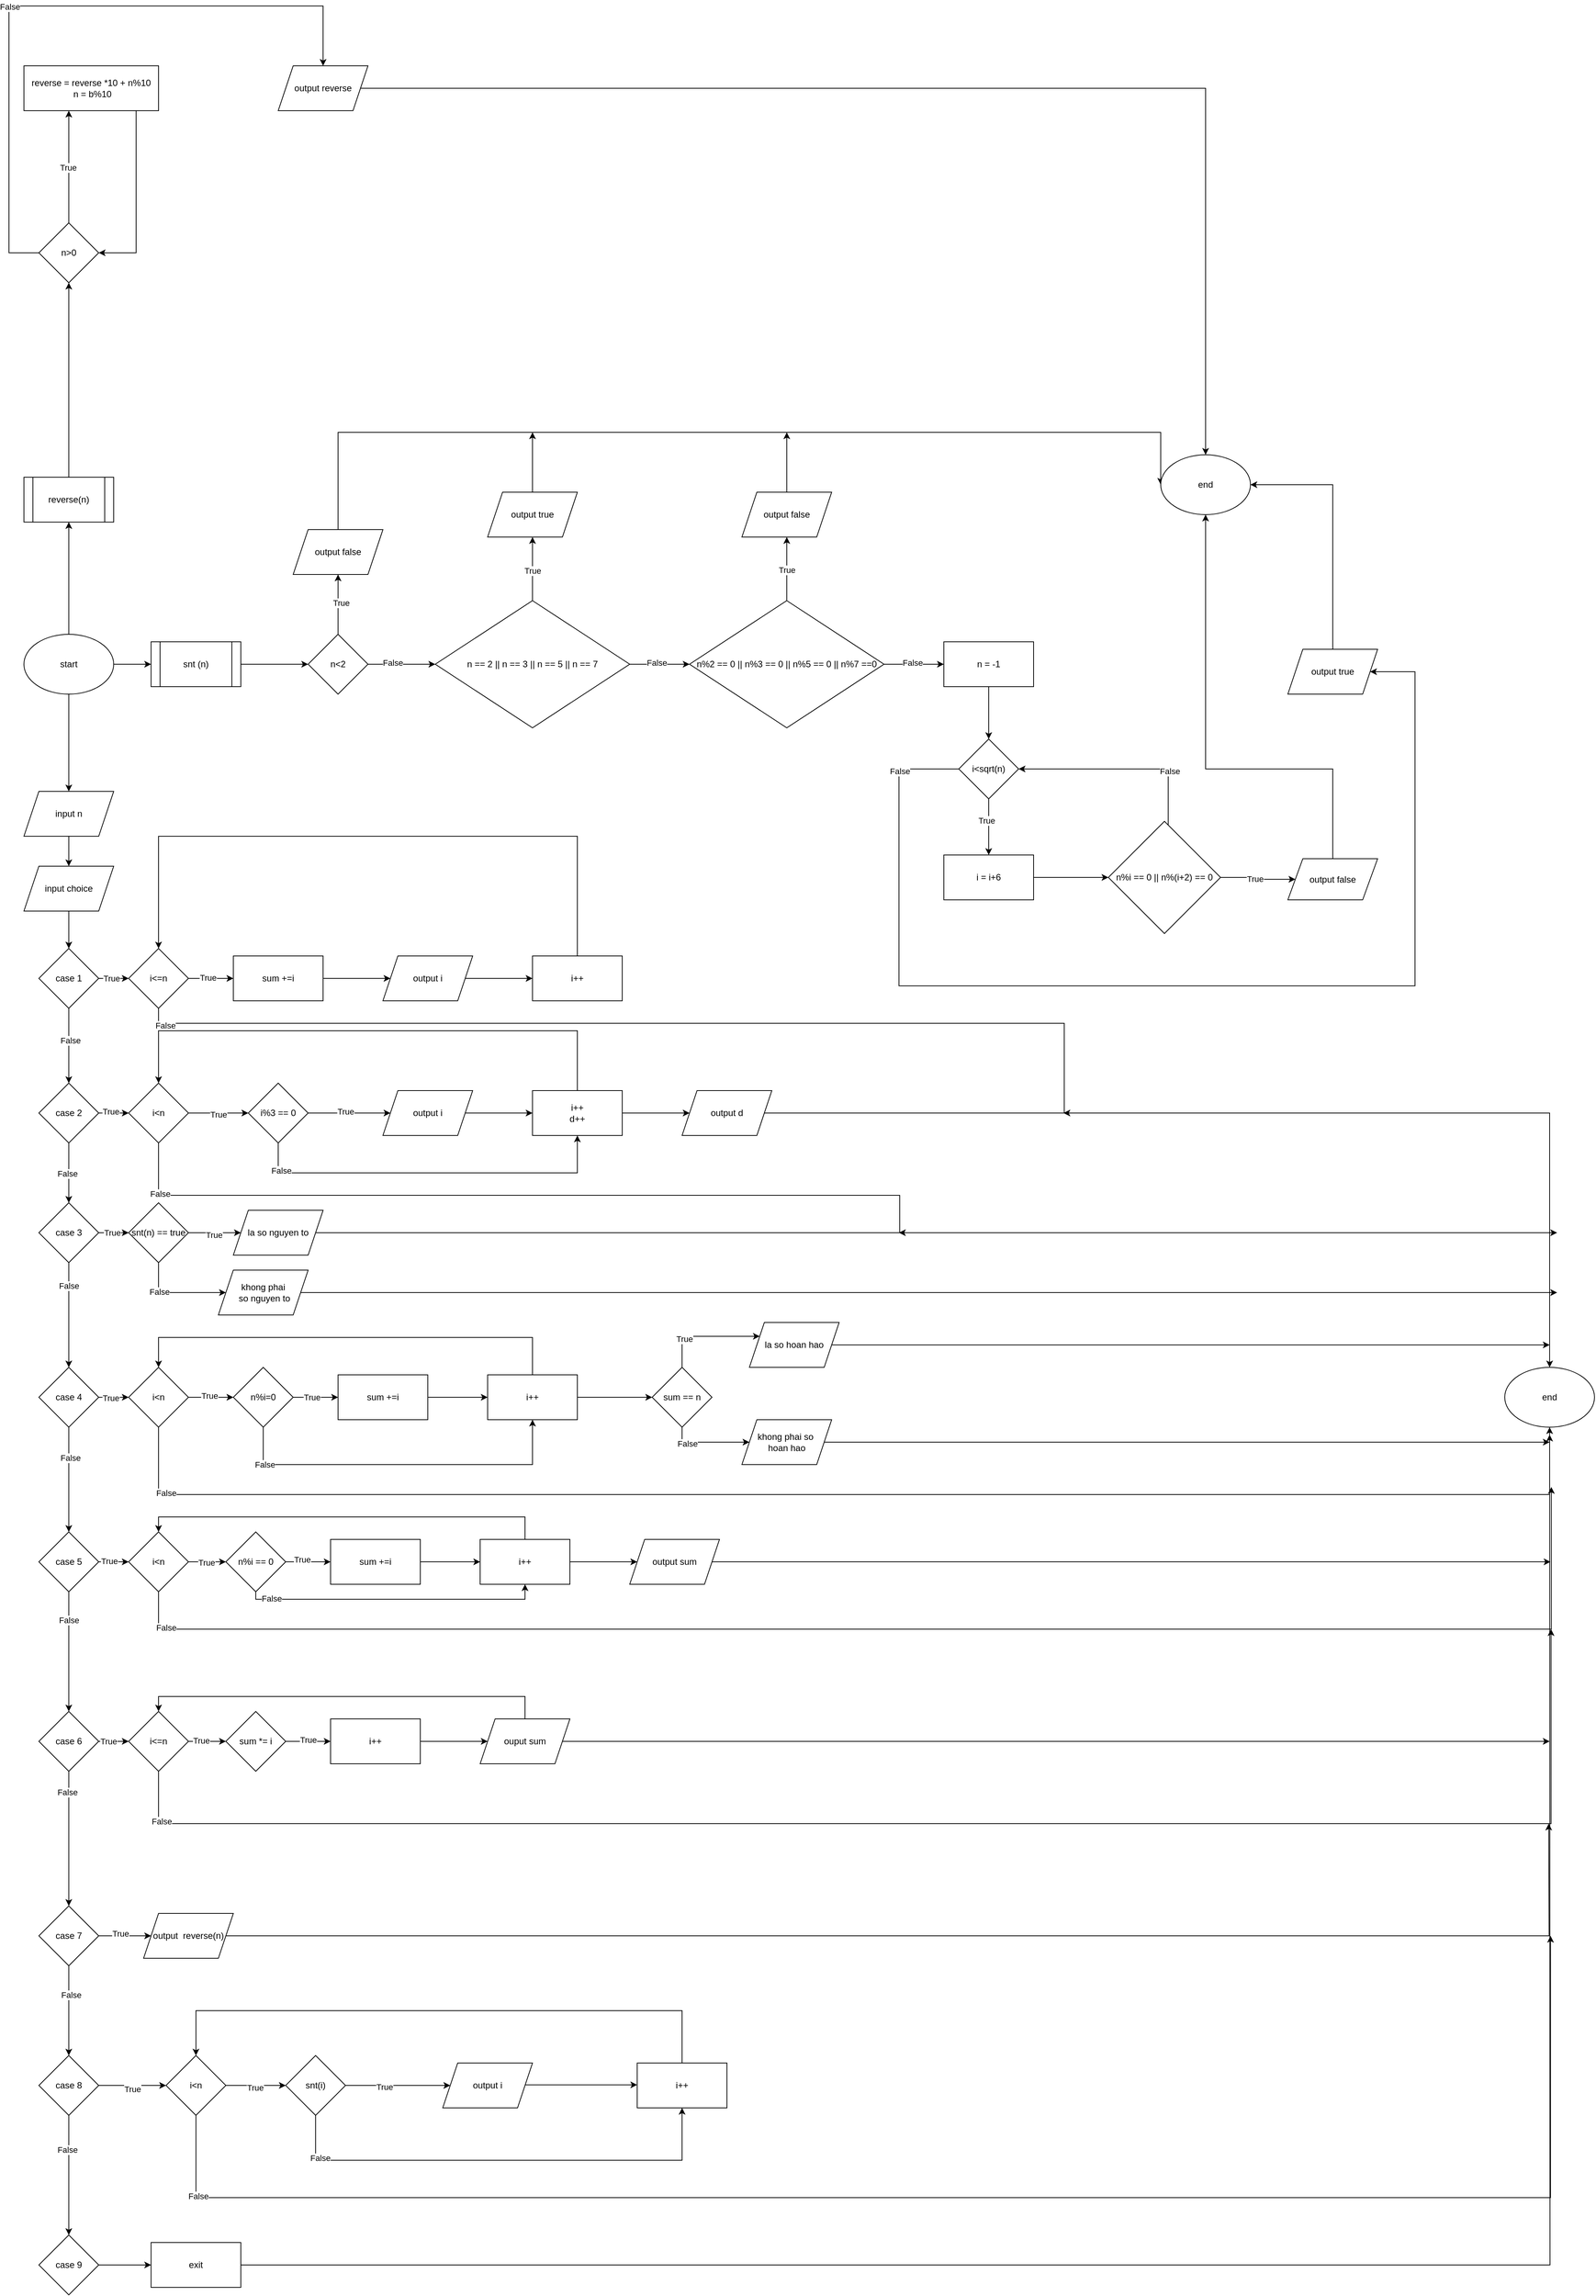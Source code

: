 <mxfile version="22.1.2" type="onedrive">
  <diagram name="Trang-1" id="ykCnuwvsLbwdXbyQzN5h">
    <mxGraphModel dx="2747" dy="2147" grid="1" gridSize="10" guides="1" tooltips="1" connect="1" arrows="1" fold="1" page="1" pageScale="1" pageWidth="827" pageHeight="1169" math="0" shadow="0">
      <root>
        <mxCell id="0" />
        <mxCell id="1" parent="0" />
        <mxCell id="VdtyO1mE083o1WCkbi81-1" value="" style="edgeStyle=orthogonalEdgeStyle;rounded=0;orthogonalLoop=1;jettySize=auto;html=1;" edge="1" parent="1" source="VdtyO1mE083o1WCkbi81-4" target="VdtyO1mE083o1WCkbi81-6">
          <mxGeometry relative="1" as="geometry" />
        </mxCell>
        <mxCell id="VdtyO1mE083o1WCkbi81-2" value="" style="edgeStyle=orthogonalEdgeStyle;rounded=0;orthogonalLoop=1;jettySize=auto;html=1;" edge="1" parent="1" source="VdtyO1mE083o1WCkbi81-4" target="VdtyO1mE083o1WCkbi81-45">
          <mxGeometry relative="1" as="geometry" />
        </mxCell>
        <mxCell id="VdtyO1mE083o1WCkbi81-3" style="edgeStyle=orthogonalEdgeStyle;rounded=0;orthogonalLoop=1;jettySize=auto;html=1;entryX=0.5;entryY=1;entryDx=0;entryDy=0;" edge="1" parent="1" source="VdtyO1mE083o1WCkbi81-4" target="VdtyO1mE083o1WCkbi81-163">
          <mxGeometry relative="1" as="geometry" />
        </mxCell>
        <mxCell id="VdtyO1mE083o1WCkbi81-4" value="start" style="ellipse;whiteSpace=wrap;html=1;" vertex="1" parent="1">
          <mxGeometry x="30" y="-80" width="120" height="80" as="geometry" />
        </mxCell>
        <mxCell id="VdtyO1mE083o1WCkbi81-5" value="" style="edgeStyle=orthogonalEdgeStyle;rounded=0;orthogonalLoop=1;jettySize=auto;html=1;" edge="1" parent="1" source="VdtyO1mE083o1WCkbi81-6" target="VdtyO1mE083o1WCkbi81-8">
          <mxGeometry relative="1" as="geometry" />
        </mxCell>
        <mxCell id="VdtyO1mE083o1WCkbi81-6" value="input n" style="shape=parallelogram;perimeter=parallelogramPerimeter;whiteSpace=wrap;html=1;fixedSize=1;" vertex="1" parent="1">
          <mxGeometry x="30" y="130" width="120" height="60" as="geometry" />
        </mxCell>
        <mxCell id="VdtyO1mE083o1WCkbi81-7" value="" style="edgeStyle=orthogonalEdgeStyle;rounded=0;orthogonalLoop=1;jettySize=auto;html=1;" edge="1" parent="1" source="VdtyO1mE083o1WCkbi81-8" target="VdtyO1mE083o1WCkbi81-11">
          <mxGeometry relative="1" as="geometry" />
        </mxCell>
        <mxCell id="VdtyO1mE083o1WCkbi81-8" value="input choice" style="shape=parallelogram;perimeter=parallelogramPerimeter;whiteSpace=wrap;html=1;fixedSize=1;" vertex="1" parent="1">
          <mxGeometry x="30" y="230" width="120" height="60" as="geometry" />
        </mxCell>
        <mxCell id="VdtyO1mE083o1WCkbi81-9" value="" style="edgeStyle=orthogonalEdgeStyle;rounded=0;orthogonalLoop=1;jettySize=auto;html=1;" edge="1" parent="1" source="VdtyO1mE083o1WCkbi81-11">
          <mxGeometry relative="1" as="geometry">
            <mxPoint x="170" y="380" as="targetPoint" />
          </mxGeometry>
        </mxCell>
        <mxCell id="VdtyO1mE083o1WCkbi81-212" value="True" style="edgeLabel;html=1;align=center;verticalAlign=middle;resizable=0;points=[];" vertex="1" connectable="0" parent="VdtyO1mE083o1WCkbi81-9">
          <mxGeometry x="-0.187" relative="1" as="geometry">
            <mxPoint as="offset" />
          </mxGeometry>
        </mxCell>
        <mxCell id="VdtyO1mE083o1WCkbi81-10" value="" style="edgeStyle=orthogonalEdgeStyle;rounded=0;orthogonalLoop=1;jettySize=auto;html=1;" edge="1" parent="1" source="VdtyO1mE083o1WCkbi81-11" target="VdtyO1mE083o1WCkbi81-24">
          <mxGeometry relative="1" as="geometry" />
        </mxCell>
        <mxCell id="VdtyO1mE083o1WCkbi81-213" value="False" style="edgeLabel;html=1;align=center;verticalAlign=middle;resizable=0;points=[];" vertex="1" connectable="0" parent="VdtyO1mE083o1WCkbi81-10">
          <mxGeometry x="-0.146" y="2" relative="1" as="geometry">
            <mxPoint as="offset" />
          </mxGeometry>
        </mxCell>
        <mxCell id="VdtyO1mE083o1WCkbi81-11" value="case 1" style="rhombus;whiteSpace=wrap;html=1;" vertex="1" parent="1">
          <mxGeometry x="50" y="340" width="80" height="80" as="geometry" />
        </mxCell>
        <mxCell id="VdtyO1mE083o1WCkbi81-12" value="" style="edgeStyle=orthogonalEdgeStyle;rounded=0;orthogonalLoop=1;jettySize=auto;html=1;" edge="1" parent="1" source="VdtyO1mE083o1WCkbi81-14" target="VdtyO1mE083o1WCkbi81-16">
          <mxGeometry relative="1" as="geometry" />
        </mxCell>
        <mxCell id="VdtyO1mE083o1WCkbi81-214" value="True" style="edgeLabel;html=1;align=center;verticalAlign=middle;resizable=0;points=[];" vertex="1" connectable="0" parent="VdtyO1mE083o1WCkbi81-12">
          <mxGeometry x="-0.147" y="1" relative="1" as="geometry">
            <mxPoint as="offset" />
          </mxGeometry>
        </mxCell>
        <mxCell id="VdtyO1mE083o1WCkbi81-13" style="edgeStyle=orthogonalEdgeStyle;rounded=0;orthogonalLoop=1;jettySize=auto;html=1;" edge="1" parent="1" source="VdtyO1mE083o1WCkbi81-14">
          <mxGeometry relative="1" as="geometry">
            <mxPoint x="1420" y="560" as="targetPoint" />
            <Array as="points">
              <mxPoint x="210" y="440" />
              <mxPoint x="1421" y="440" />
              <mxPoint x="1421" y="560" />
            </Array>
          </mxGeometry>
        </mxCell>
        <mxCell id="VdtyO1mE083o1WCkbi81-215" value="False" style="edgeLabel;html=1;align=center;verticalAlign=middle;resizable=0;points=[];" vertex="1" connectable="0" parent="VdtyO1mE083o1WCkbi81-13">
          <mxGeometry x="-0.958" y="-3" relative="1" as="geometry">
            <mxPoint as="offset" />
          </mxGeometry>
        </mxCell>
        <mxCell id="VdtyO1mE083o1WCkbi81-14" value="i&amp;lt;=n" style="rhombus;whiteSpace=wrap;html=1;" vertex="1" parent="1">
          <mxGeometry x="170" y="340" width="80" height="80" as="geometry" />
        </mxCell>
        <mxCell id="VdtyO1mE083o1WCkbi81-15" value="" style="edgeStyle=orthogonalEdgeStyle;rounded=0;orthogonalLoop=1;jettySize=auto;html=1;" edge="1" parent="1" source="VdtyO1mE083o1WCkbi81-16" target="VdtyO1mE083o1WCkbi81-18">
          <mxGeometry relative="1" as="geometry" />
        </mxCell>
        <mxCell id="VdtyO1mE083o1WCkbi81-16" value="sum +=i" style="whiteSpace=wrap;html=1;" vertex="1" parent="1">
          <mxGeometry x="310" y="350" width="120" height="60" as="geometry" />
        </mxCell>
        <mxCell id="VdtyO1mE083o1WCkbi81-17" value="" style="edgeStyle=orthogonalEdgeStyle;rounded=0;orthogonalLoop=1;jettySize=auto;html=1;" edge="1" parent="1" source="VdtyO1mE083o1WCkbi81-18" target="VdtyO1mE083o1WCkbi81-20">
          <mxGeometry relative="1" as="geometry" />
        </mxCell>
        <mxCell id="VdtyO1mE083o1WCkbi81-18" value="output i" style="shape=parallelogram;perimeter=parallelogramPerimeter;whiteSpace=wrap;html=1;fixedSize=1;" vertex="1" parent="1">
          <mxGeometry x="510" y="350" width="120" height="60" as="geometry" />
        </mxCell>
        <mxCell id="VdtyO1mE083o1WCkbi81-19" style="edgeStyle=orthogonalEdgeStyle;rounded=0;orthogonalLoop=1;jettySize=auto;html=1;entryX=0.5;entryY=0;entryDx=0;entryDy=0;" edge="1" parent="1" source="VdtyO1mE083o1WCkbi81-20" target="VdtyO1mE083o1WCkbi81-14">
          <mxGeometry relative="1" as="geometry">
            <Array as="points">
              <mxPoint x="770" y="190" />
              <mxPoint x="210" y="190" />
            </Array>
          </mxGeometry>
        </mxCell>
        <mxCell id="VdtyO1mE083o1WCkbi81-20" value="i++" style="whiteSpace=wrap;html=1;" vertex="1" parent="1">
          <mxGeometry x="710" y="350" width="120" height="60" as="geometry" />
        </mxCell>
        <mxCell id="VdtyO1mE083o1WCkbi81-22" value="" style="edgeStyle=orthogonalEdgeStyle;rounded=0;orthogonalLoop=1;jettySize=auto;html=1;" edge="1" parent="1" source="VdtyO1mE083o1WCkbi81-24" target="VdtyO1mE083o1WCkbi81-27">
          <mxGeometry relative="1" as="geometry" />
        </mxCell>
        <mxCell id="VdtyO1mE083o1WCkbi81-217" value="True" style="edgeLabel;html=1;align=center;verticalAlign=middle;resizable=0;points=[];" vertex="1" connectable="0" parent="VdtyO1mE083o1WCkbi81-22">
          <mxGeometry x="-0.221" y="2" relative="1" as="geometry">
            <mxPoint as="offset" />
          </mxGeometry>
        </mxCell>
        <mxCell id="VdtyO1mE083o1WCkbi81-23" value="" style="edgeStyle=orthogonalEdgeStyle;rounded=0;orthogonalLoop=1;jettySize=auto;html=1;" edge="1" parent="1" source="VdtyO1mE083o1WCkbi81-24" target="VdtyO1mE083o1WCkbi81-43">
          <mxGeometry relative="1" as="geometry" />
        </mxCell>
        <mxCell id="VdtyO1mE083o1WCkbi81-216" value="False" style="edgeLabel;html=1;align=center;verticalAlign=middle;resizable=0;points=[];" vertex="1" connectable="0" parent="VdtyO1mE083o1WCkbi81-23">
          <mxGeometry x="0.029" y="-2" relative="1" as="geometry">
            <mxPoint as="offset" />
          </mxGeometry>
        </mxCell>
        <mxCell id="VdtyO1mE083o1WCkbi81-24" value="case 2" style="rhombus;whiteSpace=wrap;html=1;" vertex="1" parent="1">
          <mxGeometry x="50" y="520" width="80" height="80" as="geometry" />
        </mxCell>
        <mxCell id="VdtyO1mE083o1WCkbi81-25" value="" style="edgeStyle=orthogonalEdgeStyle;rounded=0;orthogonalLoop=1;jettySize=auto;html=1;" edge="1" parent="1" source="VdtyO1mE083o1WCkbi81-27" target="VdtyO1mE083o1WCkbi81-33">
          <mxGeometry relative="1" as="geometry" />
        </mxCell>
        <mxCell id="VdtyO1mE083o1WCkbi81-218" value="True" style="edgeLabel;html=1;align=center;verticalAlign=middle;resizable=0;points=[];" vertex="1" connectable="0" parent="VdtyO1mE083o1WCkbi81-25">
          <mxGeometry x="0.003" y="-2" relative="1" as="geometry">
            <mxPoint as="offset" />
          </mxGeometry>
        </mxCell>
        <mxCell id="VdtyO1mE083o1WCkbi81-26" style="edgeStyle=orthogonalEdgeStyle;rounded=0;orthogonalLoop=1;jettySize=auto;html=1;" edge="1" parent="1" source="VdtyO1mE083o1WCkbi81-27">
          <mxGeometry relative="1" as="geometry">
            <mxPoint x="1200" y="720" as="targetPoint" />
            <Array as="points">
              <mxPoint x="210" y="670" />
              <mxPoint x="1201" y="670" />
              <mxPoint x="1201" y="720" />
            </Array>
          </mxGeometry>
        </mxCell>
        <mxCell id="VdtyO1mE083o1WCkbi81-221" value="False" style="edgeLabel;html=1;align=center;verticalAlign=middle;resizable=0;points=[];" vertex="1" connectable="0" parent="VdtyO1mE083o1WCkbi81-26">
          <mxGeometry x="-0.871" y="2" relative="1" as="geometry">
            <mxPoint as="offset" />
          </mxGeometry>
        </mxCell>
        <mxCell id="VdtyO1mE083o1WCkbi81-27" value="i&amp;lt;n" style="rhombus;whiteSpace=wrap;html=1;" vertex="1" parent="1">
          <mxGeometry x="170" y="520" width="80" height="80" as="geometry" />
        </mxCell>
        <mxCell id="VdtyO1mE083o1WCkbi81-28" style="edgeStyle=orthogonalEdgeStyle;rounded=0;orthogonalLoop=1;jettySize=auto;html=1;entryX=0.5;entryY=0;entryDx=0;entryDy=0;" edge="1" parent="1" source="VdtyO1mE083o1WCkbi81-30" target="VdtyO1mE083o1WCkbi81-27">
          <mxGeometry relative="1" as="geometry">
            <Array as="points">
              <mxPoint x="770" y="450" />
              <mxPoint x="210" y="450" />
            </Array>
          </mxGeometry>
        </mxCell>
        <mxCell id="VdtyO1mE083o1WCkbi81-29" value="" style="edgeStyle=orthogonalEdgeStyle;rounded=0;orthogonalLoop=1;jettySize=auto;html=1;" edge="1" parent="1" source="VdtyO1mE083o1WCkbi81-30" target="VdtyO1mE083o1WCkbi81-40">
          <mxGeometry relative="1" as="geometry" />
        </mxCell>
        <mxCell id="VdtyO1mE083o1WCkbi81-30" value="i++&lt;br&gt;d++" style="whiteSpace=wrap;html=1;" vertex="1" parent="1">
          <mxGeometry x="710" y="530" width="120" height="60" as="geometry" />
        </mxCell>
        <mxCell id="VdtyO1mE083o1WCkbi81-31" value="" style="edgeStyle=orthogonalEdgeStyle;rounded=0;orthogonalLoop=1;jettySize=auto;html=1;" edge="1" parent="1" source="VdtyO1mE083o1WCkbi81-33" target="VdtyO1mE083o1WCkbi81-35">
          <mxGeometry relative="1" as="geometry" />
        </mxCell>
        <mxCell id="VdtyO1mE083o1WCkbi81-219" value="True" style="edgeLabel;html=1;align=center;verticalAlign=middle;resizable=0;points=[];" vertex="1" connectable="0" parent="VdtyO1mE083o1WCkbi81-31">
          <mxGeometry x="-0.089" y="2" relative="1" as="geometry">
            <mxPoint as="offset" />
          </mxGeometry>
        </mxCell>
        <mxCell id="VdtyO1mE083o1WCkbi81-32" style="edgeStyle=orthogonalEdgeStyle;rounded=0;orthogonalLoop=1;jettySize=auto;html=1;entryX=0.5;entryY=1;entryDx=0;entryDy=0;" edge="1" parent="1" source="VdtyO1mE083o1WCkbi81-33" target="VdtyO1mE083o1WCkbi81-30">
          <mxGeometry relative="1" as="geometry">
            <Array as="points">
              <mxPoint x="370" y="640" />
              <mxPoint x="770" y="640" />
            </Array>
          </mxGeometry>
        </mxCell>
        <mxCell id="VdtyO1mE083o1WCkbi81-220" value="False" style="edgeLabel;html=1;align=center;verticalAlign=middle;resizable=0;points=[];" vertex="1" connectable="0" parent="VdtyO1mE083o1WCkbi81-32">
          <mxGeometry x="-0.821" y="3" relative="1" as="geometry">
            <mxPoint as="offset" />
          </mxGeometry>
        </mxCell>
        <mxCell id="VdtyO1mE083o1WCkbi81-33" value="i%3 == 0" style="rhombus;whiteSpace=wrap;html=1;" vertex="1" parent="1">
          <mxGeometry x="330" y="520" width="80" height="80" as="geometry" />
        </mxCell>
        <mxCell id="VdtyO1mE083o1WCkbi81-34" value="" style="edgeStyle=orthogonalEdgeStyle;rounded=0;orthogonalLoop=1;jettySize=auto;html=1;" edge="1" parent="1" source="VdtyO1mE083o1WCkbi81-35" target="VdtyO1mE083o1WCkbi81-30">
          <mxGeometry relative="1" as="geometry" />
        </mxCell>
        <mxCell id="VdtyO1mE083o1WCkbi81-35" value="output i" style="shape=parallelogram;perimeter=parallelogramPerimeter;whiteSpace=wrap;html=1;fixedSize=1;" vertex="1" parent="1">
          <mxGeometry x="510" y="530" width="120" height="60" as="geometry" />
        </mxCell>
        <mxCell id="VdtyO1mE083o1WCkbi81-39" style="edgeStyle=orthogonalEdgeStyle;rounded=0;orthogonalLoop=1;jettySize=auto;html=1;entryX=0.5;entryY=0;entryDx=0;entryDy=0;" edge="1" parent="1" source="VdtyO1mE083o1WCkbi81-40" target="VdtyO1mE083o1WCkbi81-106">
          <mxGeometry relative="1" as="geometry" />
        </mxCell>
        <mxCell id="VdtyO1mE083o1WCkbi81-40" value="output d" style="shape=parallelogram;perimeter=parallelogramPerimeter;whiteSpace=wrap;html=1;fixedSize=1;" vertex="1" parent="1">
          <mxGeometry x="910" y="530" width="120" height="60" as="geometry" />
        </mxCell>
        <mxCell id="VdtyO1mE083o1WCkbi81-41" value="" style="edgeStyle=orthogonalEdgeStyle;rounded=0;orthogonalLoop=1;jettySize=auto;html=1;" edge="1" parent="1" source="VdtyO1mE083o1WCkbi81-43" target="VdtyO1mE083o1WCkbi81-86">
          <mxGeometry relative="1" as="geometry" />
        </mxCell>
        <mxCell id="VdtyO1mE083o1WCkbi81-222" value="True" style="edgeLabel;html=1;align=center;verticalAlign=middle;resizable=0;points=[];" vertex="1" connectable="0" parent="VdtyO1mE083o1WCkbi81-41">
          <mxGeometry x="-0.13" relative="1" as="geometry">
            <mxPoint as="offset" />
          </mxGeometry>
        </mxCell>
        <mxCell id="VdtyO1mE083o1WCkbi81-42" value="" style="edgeStyle=orthogonalEdgeStyle;rounded=0;orthogonalLoop=1;jettySize=auto;html=1;" edge="1" parent="1" source="VdtyO1mE083o1WCkbi81-43" target="VdtyO1mE083o1WCkbi81-95">
          <mxGeometry relative="1" as="geometry" />
        </mxCell>
        <mxCell id="VdtyO1mE083o1WCkbi81-223" value="False" style="edgeLabel;html=1;align=center;verticalAlign=middle;resizable=0;points=[];" vertex="1" connectable="0" parent="VdtyO1mE083o1WCkbi81-42">
          <mxGeometry x="-0.559" relative="1" as="geometry">
            <mxPoint as="offset" />
          </mxGeometry>
        </mxCell>
        <mxCell id="VdtyO1mE083o1WCkbi81-43" value="case 3" style="rhombus;whiteSpace=wrap;html=1;" vertex="1" parent="1">
          <mxGeometry x="50" y="680" width="80" height="80" as="geometry" />
        </mxCell>
        <mxCell id="VdtyO1mE083o1WCkbi81-44" value="" style="edgeStyle=orthogonalEdgeStyle;rounded=0;orthogonalLoop=1;jettySize=auto;html=1;" edge="1" parent="1" source="VdtyO1mE083o1WCkbi81-45">
          <mxGeometry relative="1" as="geometry">
            <mxPoint x="410" y="-40" as="targetPoint" />
          </mxGeometry>
        </mxCell>
        <mxCell id="VdtyO1mE083o1WCkbi81-45" value="snt (n)" style="shape=process;whiteSpace=wrap;html=1;backgroundOutline=1;" vertex="1" parent="1">
          <mxGeometry x="200" y="-70" width="120" height="60" as="geometry" />
        </mxCell>
        <mxCell id="VdtyO1mE083o1WCkbi81-46" value="" style="edgeStyle=orthogonalEdgeStyle;rounded=0;orthogonalLoop=1;jettySize=auto;html=1;" edge="1" parent="1" source="VdtyO1mE083o1WCkbi81-48" target="VdtyO1mE083o1WCkbi81-50">
          <mxGeometry relative="1" as="geometry" />
        </mxCell>
        <mxCell id="VdtyO1mE083o1WCkbi81-201" value="True" style="edgeLabel;html=1;align=center;verticalAlign=middle;resizable=0;points=[];" vertex="1" connectable="0" parent="VdtyO1mE083o1WCkbi81-46">
          <mxGeometry x="0.061" y="-4" relative="1" as="geometry">
            <mxPoint as="offset" />
          </mxGeometry>
        </mxCell>
        <mxCell id="VdtyO1mE083o1WCkbi81-47" value="" style="edgeStyle=orthogonalEdgeStyle;rounded=0;orthogonalLoop=1;jettySize=auto;html=1;" edge="1" parent="1" source="VdtyO1mE083o1WCkbi81-48" target="VdtyO1mE083o1WCkbi81-54">
          <mxGeometry relative="1" as="geometry">
            <Array as="points">
              <mxPoint x="520" y="-40" />
              <mxPoint x="520" y="-40" />
            </Array>
          </mxGeometry>
        </mxCell>
        <mxCell id="VdtyO1mE083o1WCkbi81-202" value="False" style="edgeLabel;html=1;align=center;verticalAlign=middle;resizable=0;points=[];" vertex="1" connectable="0" parent="VdtyO1mE083o1WCkbi81-47">
          <mxGeometry x="-0.263" y="2" relative="1" as="geometry">
            <mxPoint as="offset" />
          </mxGeometry>
        </mxCell>
        <mxCell id="VdtyO1mE083o1WCkbi81-48" value="n&amp;lt;2" style="rhombus;whiteSpace=wrap;html=1;" vertex="1" parent="1">
          <mxGeometry x="410" y="-80" width="80" height="80" as="geometry" />
        </mxCell>
        <mxCell id="VdtyO1mE083o1WCkbi81-49" style="edgeStyle=orthogonalEdgeStyle;rounded=0;orthogonalLoop=1;jettySize=auto;html=1;entryX=0;entryY=0.5;entryDx=0;entryDy=0;" edge="1" parent="1" source="VdtyO1mE083o1WCkbi81-50" target="VdtyO1mE083o1WCkbi81-83">
          <mxGeometry relative="1" as="geometry">
            <Array as="points">
              <mxPoint x="450" y="-350" />
              <mxPoint x="1550" y="-350" />
            </Array>
          </mxGeometry>
        </mxCell>
        <mxCell id="VdtyO1mE083o1WCkbi81-50" value="output false" style="shape=parallelogram;perimeter=parallelogramPerimeter;whiteSpace=wrap;html=1;fixedSize=1;" vertex="1" parent="1">
          <mxGeometry x="390" y="-220" width="120" height="60" as="geometry" />
        </mxCell>
        <mxCell id="VdtyO1mE083o1WCkbi81-52" value="" style="edgeStyle=orthogonalEdgeStyle;rounded=0;orthogonalLoop=1;jettySize=auto;html=1;" edge="1" parent="1" source="VdtyO1mE083o1WCkbi81-54" target="VdtyO1mE083o1WCkbi81-57">
          <mxGeometry relative="1" as="geometry" />
        </mxCell>
        <mxCell id="VdtyO1mE083o1WCkbi81-203" value="True" style="edgeLabel;html=1;align=center;verticalAlign=middle;resizable=0;points=[];" vertex="1" connectable="0" parent="VdtyO1mE083o1WCkbi81-52">
          <mxGeometry x="-0.054" relative="1" as="geometry">
            <mxPoint as="offset" />
          </mxGeometry>
        </mxCell>
        <mxCell id="VdtyO1mE083o1WCkbi81-53" value="" style="edgeStyle=orthogonalEdgeStyle;rounded=0;orthogonalLoop=1;jettySize=auto;html=1;" edge="1" parent="1" source="VdtyO1mE083o1WCkbi81-54" target="VdtyO1mE083o1WCkbi81-60">
          <mxGeometry relative="1" as="geometry" />
        </mxCell>
        <mxCell id="VdtyO1mE083o1WCkbi81-205" value="False" style="edgeLabel;html=1;align=center;verticalAlign=middle;resizable=0;points=[];" vertex="1" connectable="0" parent="VdtyO1mE083o1WCkbi81-53">
          <mxGeometry x="-0.103" y="2" relative="1" as="geometry">
            <mxPoint as="offset" />
          </mxGeometry>
        </mxCell>
        <mxCell id="VdtyO1mE083o1WCkbi81-54" value="n == 2 || n == 3 || n == 5 || n == 7" style="rhombus;whiteSpace=wrap;html=1;" vertex="1" parent="1">
          <mxGeometry x="580" y="-125" width="260" height="170" as="geometry" />
        </mxCell>
        <mxCell id="VdtyO1mE083o1WCkbi81-56" style="edgeStyle=orthogonalEdgeStyle;rounded=0;orthogonalLoop=1;jettySize=auto;html=1;" edge="1" parent="1" source="VdtyO1mE083o1WCkbi81-57">
          <mxGeometry relative="1" as="geometry">
            <mxPoint x="710" y="-350" as="targetPoint" />
          </mxGeometry>
        </mxCell>
        <mxCell id="VdtyO1mE083o1WCkbi81-57" value="output true" style="shape=parallelogram;perimeter=parallelogramPerimeter;whiteSpace=wrap;html=1;fixedSize=1;" vertex="1" parent="1">
          <mxGeometry x="650" y="-270" width="120" height="60" as="geometry" />
        </mxCell>
        <mxCell id="VdtyO1mE083o1WCkbi81-58" value="" style="edgeStyle=orthogonalEdgeStyle;rounded=0;orthogonalLoop=1;jettySize=auto;html=1;" edge="1" parent="1" source="VdtyO1mE083o1WCkbi81-60" target="VdtyO1mE083o1WCkbi81-62">
          <mxGeometry relative="1" as="geometry" />
        </mxCell>
        <mxCell id="VdtyO1mE083o1WCkbi81-206" value="True" style="edgeLabel;html=1;align=center;verticalAlign=middle;resizable=0;points=[];" vertex="1" connectable="0" parent="VdtyO1mE083o1WCkbi81-58">
          <mxGeometry x="-0.033" relative="1" as="geometry">
            <mxPoint as="offset" />
          </mxGeometry>
        </mxCell>
        <mxCell id="VdtyO1mE083o1WCkbi81-59" value="" style="edgeStyle=orthogonalEdgeStyle;rounded=0;orthogonalLoop=1;jettySize=auto;html=1;" edge="1" parent="1" source="VdtyO1mE083o1WCkbi81-60" target="VdtyO1mE083o1WCkbi81-66">
          <mxGeometry relative="1" as="geometry" />
        </mxCell>
        <mxCell id="VdtyO1mE083o1WCkbi81-207" value="False" style="edgeLabel;html=1;align=center;verticalAlign=middle;resizable=0;points=[];" vertex="1" connectable="0" parent="VdtyO1mE083o1WCkbi81-59">
          <mxGeometry x="-0.058" y="2" relative="1" as="geometry">
            <mxPoint as="offset" />
          </mxGeometry>
        </mxCell>
        <mxCell id="VdtyO1mE083o1WCkbi81-60" value="n%2 == 0 || n%3 == 0 || n%5 == 0 || n%7 ==0" style="rhombus;whiteSpace=wrap;html=1;" vertex="1" parent="1">
          <mxGeometry x="920" y="-125" width="260" height="170" as="geometry" />
        </mxCell>
        <mxCell id="VdtyO1mE083o1WCkbi81-61" style="edgeStyle=orthogonalEdgeStyle;rounded=0;orthogonalLoop=1;jettySize=auto;html=1;" edge="1" parent="1" source="VdtyO1mE083o1WCkbi81-62">
          <mxGeometry relative="1" as="geometry">
            <mxPoint x="1050" y="-350" as="targetPoint" />
          </mxGeometry>
        </mxCell>
        <mxCell id="VdtyO1mE083o1WCkbi81-62" value="output false" style="shape=parallelogram;perimeter=parallelogramPerimeter;whiteSpace=wrap;html=1;fixedSize=1;" vertex="1" parent="1">
          <mxGeometry x="990" y="-270" width="120" height="60" as="geometry" />
        </mxCell>
        <mxCell id="VdtyO1mE083o1WCkbi81-65" value="" style="edgeStyle=orthogonalEdgeStyle;rounded=0;orthogonalLoop=1;jettySize=auto;html=1;" edge="1" parent="1" source="VdtyO1mE083o1WCkbi81-66" target="VdtyO1mE083o1WCkbi81-71">
          <mxGeometry relative="1" as="geometry" />
        </mxCell>
        <mxCell id="VdtyO1mE083o1WCkbi81-66" value="n = -1" style="whiteSpace=wrap;html=1;" vertex="1" parent="1">
          <mxGeometry x="1260" y="-70" width="120" height="60" as="geometry" />
        </mxCell>
        <mxCell id="VdtyO1mE083o1WCkbi81-69" value="" style="edgeStyle=orthogonalEdgeStyle;rounded=0;orthogonalLoop=1;jettySize=auto;html=1;" edge="1" parent="1" source="VdtyO1mE083o1WCkbi81-71" target="VdtyO1mE083o1WCkbi81-73">
          <mxGeometry relative="1" as="geometry" />
        </mxCell>
        <mxCell id="VdtyO1mE083o1WCkbi81-208" value="True" style="edgeLabel;html=1;align=center;verticalAlign=middle;resizable=0;points=[];" vertex="1" connectable="0" parent="VdtyO1mE083o1WCkbi81-69">
          <mxGeometry x="-0.241" y="-3" relative="1" as="geometry">
            <mxPoint as="offset" />
          </mxGeometry>
        </mxCell>
        <mxCell id="VdtyO1mE083o1WCkbi81-70" style="edgeStyle=orthogonalEdgeStyle;rounded=0;orthogonalLoop=1;jettySize=auto;html=1;entryX=1;entryY=0.5;entryDx=0;entryDy=0;" edge="1" parent="1" source="VdtyO1mE083o1WCkbi81-71" target="VdtyO1mE083o1WCkbi81-82">
          <mxGeometry relative="1" as="geometry">
            <Array as="points">
              <mxPoint x="1200" y="100" />
              <mxPoint x="1200" y="390" />
              <mxPoint x="1890" y="390" />
              <mxPoint x="1890" y="-30" />
            </Array>
          </mxGeometry>
        </mxCell>
        <mxCell id="VdtyO1mE083o1WCkbi81-209" value="False" style="edgeLabel;html=1;align=center;verticalAlign=middle;resizable=0;points=[];" vertex="1" connectable="0" parent="VdtyO1mE083o1WCkbi81-70">
          <mxGeometry x="-0.893" y="1" relative="1" as="geometry">
            <mxPoint as="offset" />
          </mxGeometry>
        </mxCell>
        <mxCell id="VdtyO1mE083o1WCkbi81-71" value="i&amp;lt;sqrt(n)" style="rhombus;whiteSpace=wrap;html=1;" vertex="1" parent="1">
          <mxGeometry x="1280" y="60" width="80" height="80" as="geometry" />
        </mxCell>
        <mxCell id="VdtyO1mE083o1WCkbi81-72" value="" style="edgeStyle=orthogonalEdgeStyle;rounded=0;orthogonalLoop=1;jettySize=auto;html=1;" edge="1" parent="1" source="VdtyO1mE083o1WCkbi81-73" target="VdtyO1mE083o1WCkbi81-76">
          <mxGeometry relative="1" as="geometry" />
        </mxCell>
        <mxCell id="VdtyO1mE083o1WCkbi81-73" value="i = i+6" style="whiteSpace=wrap;html=1;" vertex="1" parent="1">
          <mxGeometry x="1260" y="215" width="120" height="60" as="geometry" />
        </mxCell>
        <mxCell id="VdtyO1mE083o1WCkbi81-74" value="" style="edgeStyle=orthogonalEdgeStyle;rounded=0;orthogonalLoop=1;jettySize=auto;html=1;" edge="1" parent="1" source="VdtyO1mE083o1WCkbi81-76" target="VdtyO1mE083o1WCkbi81-78">
          <mxGeometry relative="1" as="geometry" />
        </mxCell>
        <mxCell id="VdtyO1mE083o1WCkbi81-211" value="True" style="edgeLabel;html=1;align=center;verticalAlign=middle;resizable=0;points=[];" vertex="1" connectable="0" parent="VdtyO1mE083o1WCkbi81-74">
          <mxGeometry x="-0.09" y="1" relative="1" as="geometry">
            <mxPoint as="offset" />
          </mxGeometry>
        </mxCell>
        <mxCell id="VdtyO1mE083o1WCkbi81-75" style="edgeStyle=orthogonalEdgeStyle;rounded=0;orthogonalLoop=1;jettySize=auto;html=1;entryX=1;entryY=0.5;entryDx=0;entryDy=0;" edge="1" parent="1" source="VdtyO1mE083o1WCkbi81-76" target="VdtyO1mE083o1WCkbi81-71">
          <mxGeometry relative="1" as="geometry">
            <Array as="points">
              <mxPoint x="1560" y="100" />
            </Array>
          </mxGeometry>
        </mxCell>
        <mxCell id="VdtyO1mE083o1WCkbi81-210" value="False" style="edgeLabel;html=1;align=center;verticalAlign=middle;resizable=0;points=[];" vertex="1" connectable="0" parent="VdtyO1mE083o1WCkbi81-75">
          <mxGeometry x="-0.476" y="-2" relative="1" as="geometry">
            <mxPoint as="offset" />
          </mxGeometry>
        </mxCell>
        <mxCell id="VdtyO1mE083o1WCkbi81-76" value="n%i == 0 || n%(i+2) == 0" style="rhombus;whiteSpace=wrap;html=1;" vertex="1" parent="1">
          <mxGeometry x="1480" y="170" width="150" height="150" as="geometry" />
        </mxCell>
        <mxCell id="VdtyO1mE083o1WCkbi81-77" style="edgeStyle=orthogonalEdgeStyle;rounded=0;orthogonalLoop=1;jettySize=auto;html=1;entryX=0.5;entryY=1;entryDx=0;entryDy=0;" edge="1" parent="1" source="VdtyO1mE083o1WCkbi81-78" target="VdtyO1mE083o1WCkbi81-83">
          <mxGeometry relative="1" as="geometry">
            <Array as="points">
              <mxPoint x="1780" y="100" />
              <mxPoint x="1610" y="100" />
            </Array>
          </mxGeometry>
        </mxCell>
        <mxCell id="VdtyO1mE083o1WCkbi81-78" value="output false" style="shape=parallelogram;perimeter=parallelogramPerimeter;whiteSpace=wrap;html=1;fixedSize=1;" vertex="1" parent="1">
          <mxGeometry x="1720" y="220" width="120" height="55" as="geometry" />
        </mxCell>
        <mxCell id="VdtyO1mE083o1WCkbi81-81" style="edgeStyle=orthogonalEdgeStyle;rounded=0;orthogonalLoop=1;jettySize=auto;html=1;entryX=1;entryY=0.5;entryDx=0;entryDy=0;" edge="1" parent="1" source="VdtyO1mE083o1WCkbi81-82" target="VdtyO1mE083o1WCkbi81-83">
          <mxGeometry relative="1" as="geometry">
            <Array as="points">
              <mxPoint x="1780" y="-280" />
            </Array>
          </mxGeometry>
        </mxCell>
        <mxCell id="VdtyO1mE083o1WCkbi81-82" value="output true" style="shape=parallelogram;perimeter=parallelogramPerimeter;whiteSpace=wrap;html=1;fixedSize=1;" vertex="1" parent="1">
          <mxGeometry x="1720" y="-60" width="120" height="60" as="geometry" />
        </mxCell>
        <mxCell id="VdtyO1mE083o1WCkbi81-83" value="end" style="ellipse;whiteSpace=wrap;html=1;" vertex="1" parent="1">
          <mxGeometry x="1550" y="-320" width="120" height="80" as="geometry" />
        </mxCell>
        <mxCell id="VdtyO1mE083o1WCkbi81-84" value="" style="edgeStyle=orthogonalEdgeStyle;rounded=0;orthogonalLoop=1;jettySize=auto;html=1;" edge="1" parent="1" source="VdtyO1mE083o1WCkbi81-86" target="VdtyO1mE083o1WCkbi81-88">
          <mxGeometry relative="1" as="geometry" />
        </mxCell>
        <mxCell id="VdtyO1mE083o1WCkbi81-224" value="True" style="edgeLabel;html=1;align=center;verticalAlign=middle;resizable=0;points=[];" vertex="1" connectable="0" parent="VdtyO1mE083o1WCkbi81-84">
          <mxGeometry x="-0.035" y="-3" relative="1" as="geometry">
            <mxPoint as="offset" />
          </mxGeometry>
        </mxCell>
        <mxCell id="VdtyO1mE083o1WCkbi81-85" style="edgeStyle=orthogonalEdgeStyle;rounded=0;orthogonalLoop=1;jettySize=auto;html=1;entryX=0;entryY=0.5;entryDx=0;entryDy=0;" edge="1" parent="1" source="VdtyO1mE083o1WCkbi81-86" target="VdtyO1mE083o1WCkbi81-90">
          <mxGeometry relative="1" as="geometry">
            <Array as="points">
              <mxPoint x="210" y="800" />
            </Array>
          </mxGeometry>
        </mxCell>
        <mxCell id="VdtyO1mE083o1WCkbi81-225" value="False" style="edgeLabel;html=1;align=center;verticalAlign=middle;resizable=0;points=[];" vertex="1" connectable="0" parent="VdtyO1mE083o1WCkbi81-85">
          <mxGeometry x="-0.369" y="1" relative="1" as="geometry">
            <mxPoint as="offset" />
          </mxGeometry>
        </mxCell>
        <mxCell id="VdtyO1mE083o1WCkbi81-86" value="snt(n) == true" style="rhombus;whiteSpace=wrap;html=1;" vertex="1" parent="1">
          <mxGeometry x="170" y="680" width="80" height="80" as="geometry" />
        </mxCell>
        <mxCell id="VdtyO1mE083o1WCkbi81-87" style="edgeStyle=orthogonalEdgeStyle;rounded=0;orthogonalLoop=1;jettySize=auto;html=1;" edge="1" parent="1" source="VdtyO1mE083o1WCkbi81-88">
          <mxGeometry relative="1" as="geometry">
            <mxPoint x="2080" y="720" as="targetPoint" />
          </mxGeometry>
        </mxCell>
        <mxCell id="VdtyO1mE083o1WCkbi81-88" value="la so nguyen to" style="shape=parallelogram;perimeter=parallelogramPerimeter;whiteSpace=wrap;html=1;fixedSize=1;" vertex="1" parent="1">
          <mxGeometry x="310" y="690" width="120" height="60" as="geometry" />
        </mxCell>
        <mxCell id="VdtyO1mE083o1WCkbi81-89" style="edgeStyle=orthogonalEdgeStyle;rounded=0;orthogonalLoop=1;jettySize=auto;html=1;" edge="1" parent="1" source="VdtyO1mE083o1WCkbi81-90">
          <mxGeometry relative="1" as="geometry">
            <mxPoint x="2080" y="800" as="targetPoint" />
          </mxGeometry>
        </mxCell>
        <mxCell id="VdtyO1mE083o1WCkbi81-90" value="khong phai&lt;br&gt;&amp;nbsp;so nguyen to" style="shape=parallelogram;perimeter=parallelogramPerimeter;whiteSpace=wrap;html=1;fixedSize=1;" vertex="1" parent="1">
          <mxGeometry x="290" y="770" width="120" height="60" as="geometry" />
        </mxCell>
        <mxCell id="VdtyO1mE083o1WCkbi81-93" value="" style="edgeStyle=orthogonalEdgeStyle;rounded=0;orthogonalLoop=1;jettySize=auto;html=1;" edge="1" parent="1" source="VdtyO1mE083o1WCkbi81-95" target="VdtyO1mE083o1WCkbi81-98">
          <mxGeometry relative="1" as="geometry" />
        </mxCell>
        <mxCell id="VdtyO1mE083o1WCkbi81-226" value="True" style="edgeLabel;html=1;align=center;verticalAlign=middle;resizable=0;points=[];" vertex="1" connectable="0" parent="VdtyO1mE083o1WCkbi81-93">
          <mxGeometry x="-0.221" y="-1" relative="1" as="geometry">
            <mxPoint as="offset" />
          </mxGeometry>
        </mxCell>
        <mxCell id="VdtyO1mE083o1WCkbi81-94" value="" style="edgeStyle=orthogonalEdgeStyle;rounded=0;orthogonalLoop=1;jettySize=auto;html=1;" edge="1" parent="1" source="VdtyO1mE083o1WCkbi81-95" target="VdtyO1mE083o1WCkbi81-114">
          <mxGeometry relative="1" as="geometry" />
        </mxCell>
        <mxCell id="VdtyO1mE083o1WCkbi81-227" value="False" style="edgeLabel;html=1;align=center;verticalAlign=middle;resizable=0;points=[];" vertex="1" connectable="0" parent="VdtyO1mE083o1WCkbi81-94">
          <mxGeometry x="-0.425" y="2" relative="1" as="geometry">
            <mxPoint as="offset" />
          </mxGeometry>
        </mxCell>
        <mxCell id="VdtyO1mE083o1WCkbi81-95" value="case 4" style="rhombus;whiteSpace=wrap;html=1;" vertex="1" parent="1">
          <mxGeometry x="50" y="900" width="80" height="80" as="geometry" />
        </mxCell>
        <mxCell id="VdtyO1mE083o1WCkbi81-96" value="" style="edgeStyle=orthogonalEdgeStyle;rounded=0;orthogonalLoop=1;jettySize=auto;html=1;" edge="1" parent="1" source="VdtyO1mE083o1WCkbi81-98">
          <mxGeometry relative="1" as="geometry">
            <mxPoint x="310" y="940" as="targetPoint" />
          </mxGeometry>
        </mxCell>
        <mxCell id="VdtyO1mE083o1WCkbi81-228" value="True" style="edgeLabel;html=1;align=center;verticalAlign=middle;resizable=0;points=[];" vertex="1" connectable="0" parent="VdtyO1mE083o1WCkbi81-96">
          <mxGeometry x="-0.095" y="2" relative="1" as="geometry">
            <mxPoint as="offset" />
          </mxGeometry>
        </mxCell>
        <mxCell id="VdtyO1mE083o1WCkbi81-97" style="edgeStyle=orthogonalEdgeStyle;rounded=0;orthogonalLoop=1;jettySize=auto;html=1;entryX=0.5;entryY=1;entryDx=0;entryDy=0;" edge="1" parent="1" source="VdtyO1mE083o1WCkbi81-98" target="VdtyO1mE083o1WCkbi81-106">
          <mxGeometry relative="1" as="geometry">
            <Array as="points">
              <mxPoint x="210" y="1070" />
              <mxPoint x="2070" y="1070" />
            </Array>
          </mxGeometry>
        </mxCell>
        <mxCell id="VdtyO1mE083o1WCkbi81-230" value="False" style="edgeLabel;html=1;align=center;verticalAlign=middle;resizable=0;points=[];" vertex="1" connectable="0" parent="VdtyO1mE083o1WCkbi81-97">
          <mxGeometry x="-0.902" y="2" relative="1" as="geometry">
            <mxPoint as="offset" />
          </mxGeometry>
        </mxCell>
        <mxCell id="VdtyO1mE083o1WCkbi81-98" value="i&amp;lt;n" style="rhombus;whiteSpace=wrap;html=1;" vertex="1" parent="1">
          <mxGeometry x="170" y="900" width="80" height="80" as="geometry" />
        </mxCell>
        <mxCell id="VdtyO1mE083o1WCkbi81-99" value="" style="edgeStyle=orthogonalEdgeStyle;rounded=0;orthogonalLoop=1;jettySize=auto;html=1;" edge="1" parent="1" source="VdtyO1mE083o1WCkbi81-101" target="VdtyO1mE083o1WCkbi81-103">
          <mxGeometry relative="1" as="geometry" />
        </mxCell>
        <mxCell id="VdtyO1mE083o1WCkbi81-229" value="True" style="edgeLabel;html=1;align=center;verticalAlign=middle;resizable=0;points=[];" vertex="1" connectable="0" parent="VdtyO1mE083o1WCkbi81-99">
          <mxGeometry x="-0.178" relative="1" as="geometry">
            <mxPoint as="offset" />
          </mxGeometry>
        </mxCell>
        <mxCell id="VdtyO1mE083o1WCkbi81-100" style="edgeStyle=orthogonalEdgeStyle;rounded=0;orthogonalLoop=1;jettySize=auto;html=1;entryX=0.5;entryY=1;entryDx=0;entryDy=0;" edge="1" parent="1" source="VdtyO1mE083o1WCkbi81-101" target="VdtyO1mE083o1WCkbi81-122">
          <mxGeometry relative="1" as="geometry">
            <mxPoint x="920" y="980" as="targetPoint" />
            <Array as="points">
              <mxPoint x="350" y="1030" />
              <mxPoint x="710" y="1030" />
            </Array>
          </mxGeometry>
        </mxCell>
        <mxCell id="VdtyO1mE083o1WCkbi81-231" value="False" style="edgeLabel;html=1;align=center;verticalAlign=middle;resizable=0;points=[];" vertex="1" connectable="0" parent="VdtyO1mE083o1WCkbi81-100">
          <mxGeometry x="-0.779" relative="1" as="geometry">
            <mxPoint as="offset" />
          </mxGeometry>
        </mxCell>
        <mxCell id="VdtyO1mE083o1WCkbi81-101" value="n%i=0" style="rhombus;whiteSpace=wrap;html=1;" vertex="1" parent="1">
          <mxGeometry x="310" y="900" width="80" height="80" as="geometry" />
        </mxCell>
        <mxCell id="VdtyO1mE083o1WCkbi81-102" value="" style="edgeStyle=orthogonalEdgeStyle;rounded=0;orthogonalLoop=1;jettySize=auto;html=1;" edge="1" parent="1" source="VdtyO1mE083o1WCkbi81-103">
          <mxGeometry relative="1" as="geometry">
            <mxPoint x="650" y="940" as="targetPoint" />
          </mxGeometry>
        </mxCell>
        <mxCell id="VdtyO1mE083o1WCkbi81-103" value="sum +=i" style="whiteSpace=wrap;html=1;" vertex="1" parent="1">
          <mxGeometry x="450" y="910" width="120" height="60" as="geometry" />
        </mxCell>
        <mxCell id="VdtyO1mE083o1WCkbi81-104" style="edgeStyle=orthogonalEdgeStyle;rounded=0;orthogonalLoop=1;jettySize=auto;html=1;entryX=0.5;entryY=0;entryDx=0;entryDy=0;exitX=0.5;exitY=0;exitDx=0;exitDy=0;" edge="1" parent="1" source="VdtyO1mE083o1WCkbi81-122" target="VdtyO1mE083o1WCkbi81-98">
          <mxGeometry relative="1" as="geometry">
            <mxPoint x="710" y="910" as="sourcePoint" />
            <Array as="points">
              <mxPoint x="710" y="860" />
              <mxPoint x="210" y="860" />
            </Array>
          </mxGeometry>
        </mxCell>
        <mxCell id="VdtyO1mE083o1WCkbi81-106" value="end" style="ellipse;whiteSpace=wrap;html=1;" vertex="1" parent="1">
          <mxGeometry x="2010" y="900" width="120" height="80" as="geometry" />
        </mxCell>
        <mxCell id="VdtyO1mE083o1WCkbi81-112" value="" style="edgeStyle=orthogonalEdgeStyle;rounded=0;orthogonalLoop=1;jettySize=auto;html=1;" edge="1" parent="1" source="VdtyO1mE083o1WCkbi81-114" target="VdtyO1mE083o1WCkbi81-117">
          <mxGeometry relative="1" as="geometry" />
        </mxCell>
        <mxCell id="VdtyO1mE083o1WCkbi81-234" value="True" style="edgeLabel;html=1;align=center;verticalAlign=middle;resizable=0;points=[];" vertex="1" connectable="0" parent="VdtyO1mE083o1WCkbi81-112">
          <mxGeometry x="-0.297" y="1" relative="1" as="geometry">
            <mxPoint as="offset" />
          </mxGeometry>
        </mxCell>
        <mxCell id="VdtyO1mE083o1WCkbi81-113" value="" style="edgeStyle=orthogonalEdgeStyle;rounded=0;orthogonalLoop=1;jettySize=auto;html=1;" edge="1" parent="1" source="VdtyO1mE083o1WCkbi81-114" target="VdtyO1mE083o1WCkbi81-145">
          <mxGeometry relative="1" as="geometry" />
        </mxCell>
        <mxCell id="VdtyO1mE083o1WCkbi81-235" value="False" style="edgeLabel;html=1;align=center;verticalAlign=middle;resizable=0;points=[];" vertex="1" connectable="0" parent="VdtyO1mE083o1WCkbi81-113">
          <mxGeometry x="-0.534" relative="1" as="geometry">
            <mxPoint as="offset" />
          </mxGeometry>
        </mxCell>
        <mxCell id="VdtyO1mE083o1WCkbi81-114" value="case 5" style="rhombus;whiteSpace=wrap;html=1;" vertex="1" parent="1">
          <mxGeometry x="50" y="1120" width="80" height="80" as="geometry" />
        </mxCell>
        <mxCell id="VdtyO1mE083o1WCkbi81-115" value="" style="edgeStyle=orthogonalEdgeStyle;rounded=0;orthogonalLoop=1;jettySize=auto;html=1;" edge="1" parent="1" source="VdtyO1mE083o1WCkbi81-117" target="VdtyO1mE083o1WCkbi81-120">
          <mxGeometry relative="1" as="geometry" />
        </mxCell>
        <mxCell id="VdtyO1mE083o1WCkbi81-236" value="True" style="edgeLabel;html=1;align=center;verticalAlign=middle;resizable=0;points=[];" vertex="1" connectable="0" parent="VdtyO1mE083o1WCkbi81-115">
          <mxGeometry x="-0.038" y="-1" relative="1" as="geometry">
            <mxPoint as="offset" />
          </mxGeometry>
        </mxCell>
        <mxCell id="VdtyO1mE083o1WCkbi81-116" style="edgeStyle=orthogonalEdgeStyle;rounded=0;orthogonalLoop=1;jettySize=auto;html=1;" edge="1" parent="1" source="VdtyO1mE083o1WCkbi81-117">
          <mxGeometry relative="1" as="geometry">
            <mxPoint x="2072.286" y="1060.0" as="targetPoint" />
            <Array as="points">
              <mxPoint x="210" y="1250" />
              <mxPoint x="2072" y="1250" />
            </Array>
          </mxGeometry>
        </mxCell>
        <mxCell id="VdtyO1mE083o1WCkbi81-239" value="False" style="edgeLabel;html=1;align=center;verticalAlign=middle;resizable=0;points=[];" vertex="1" connectable="0" parent="VdtyO1mE083o1WCkbi81-116">
          <mxGeometry x="-0.943" y="2" relative="1" as="geometry">
            <mxPoint as="offset" />
          </mxGeometry>
        </mxCell>
        <mxCell id="VdtyO1mE083o1WCkbi81-117" value="i&amp;lt;n" style="rhombus;whiteSpace=wrap;html=1;" vertex="1" parent="1">
          <mxGeometry x="170" y="1120" width="80" height="80" as="geometry" />
        </mxCell>
        <mxCell id="VdtyO1mE083o1WCkbi81-118" value="" style="edgeStyle=orthogonalEdgeStyle;rounded=0;orthogonalLoop=1;jettySize=auto;html=1;" edge="1" parent="1" source="VdtyO1mE083o1WCkbi81-120" target="VdtyO1mE083o1WCkbi81-133">
          <mxGeometry relative="1" as="geometry" />
        </mxCell>
        <mxCell id="VdtyO1mE083o1WCkbi81-237" value="True" style="edgeLabel;html=1;align=center;verticalAlign=middle;resizable=0;points=[];" vertex="1" connectable="0" parent="VdtyO1mE083o1WCkbi81-118">
          <mxGeometry x="-0.259" y="3" relative="1" as="geometry">
            <mxPoint as="offset" />
          </mxGeometry>
        </mxCell>
        <mxCell id="VdtyO1mE083o1WCkbi81-119" style="edgeStyle=orthogonalEdgeStyle;rounded=0;orthogonalLoop=1;jettySize=auto;html=1;entryX=0.5;entryY=1;entryDx=0;entryDy=0;" edge="1" parent="1" source="VdtyO1mE083o1WCkbi81-120" target="VdtyO1mE083o1WCkbi81-136">
          <mxGeometry relative="1" as="geometry">
            <Array as="points">
              <mxPoint x="340" y="1210" />
              <mxPoint x="700" y="1210" />
            </Array>
          </mxGeometry>
        </mxCell>
        <mxCell id="VdtyO1mE083o1WCkbi81-238" value="False" style="edgeLabel;html=1;align=center;verticalAlign=middle;resizable=0;points=[];" vertex="1" connectable="0" parent="VdtyO1mE083o1WCkbi81-119">
          <mxGeometry x="-0.844" y="1" relative="1" as="geometry">
            <mxPoint as="offset" />
          </mxGeometry>
        </mxCell>
        <mxCell id="VdtyO1mE083o1WCkbi81-120" value="n%i == 0" style="rhombus;whiteSpace=wrap;html=1;" vertex="1" parent="1">
          <mxGeometry x="300" y="1120" width="80" height="80" as="geometry" />
        </mxCell>
        <mxCell id="VdtyO1mE083o1WCkbi81-121" value="" style="edgeStyle=orthogonalEdgeStyle;rounded=0;orthogonalLoop=1;jettySize=auto;html=1;" edge="1" parent="1" source="VdtyO1mE083o1WCkbi81-122" target="VdtyO1mE083o1WCkbi81-125">
          <mxGeometry relative="1" as="geometry" />
        </mxCell>
        <mxCell id="VdtyO1mE083o1WCkbi81-122" value="i++" style="whiteSpace=wrap;html=1;" vertex="1" parent="1">
          <mxGeometry x="650" y="910" width="120" height="60" as="geometry" />
        </mxCell>
        <mxCell id="VdtyO1mE083o1WCkbi81-123" style="edgeStyle=orthogonalEdgeStyle;rounded=0;orthogonalLoop=1;jettySize=auto;html=1;entryX=0;entryY=0.25;entryDx=0;entryDy=0;" edge="1" parent="1" source="VdtyO1mE083o1WCkbi81-125" target="VdtyO1mE083o1WCkbi81-127">
          <mxGeometry relative="1" as="geometry">
            <Array as="points">
              <mxPoint x="910" y="859" />
            </Array>
          </mxGeometry>
        </mxCell>
        <mxCell id="VdtyO1mE083o1WCkbi81-233" value="True" style="edgeLabel;html=1;align=center;verticalAlign=middle;resizable=0;points=[];" vertex="1" connectable="0" parent="VdtyO1mE083o1WCkbi81-123">
          <mxGeometry x="-0.478" y="-3" relative="1" as="geometry">
            <mxPoint as="offset" />
          </mxGeometry>
        </mxCell>
        <mxCell id="VdtyO1mE083o1WCkbi81-124" style="edgeStyle=orthogonalEdgeStyle;rounded=0;orthogonalLoop=1;jettySize=auto;html=1;entryX=0;entryY=0.5;entryDx=0;entryDy=0;" edge="1" parent="1" source="VdtyO1mE083o1WCkbi81-125" target="VdtyO1mE083o1WCkbi81-129">
          <mxGeometry relative="1" as="geometry">
            <Array as="points">
              <mxPoint x="910" y="1000" />
            </Array>
          </mxGeometry>
        </mxCell>
        <mxCell id="VdtyO1mE083o1WCkbi81-232" value="False" style="edgeLabel;html=1;align=center;verticalAlign=middle;resizable=0;points=[];" vertex="1" connectable="0" parent="VdtyO1mE083o1WCkbi81-124">
          <mxGeometry x="-0.513" y="-2" relative="1" as="geometry">
            <mxPoint as="offset" />
          </mxGeometry>
        </mxCell>
        <mxCell id="VdtyO1mE083o1WCkbi81-125" value="sum == n" style="rhombus;whiteSpace=wrap;html=1;" vertex="1" parent="1">
          <mxGeometry x="870" y="900" width="80" height="80" as="geometry" />
        </mxCell>
        <mxCell id="VdtyO1mE083o1WCkbi81-126" style="edgeStyle=orthogonalEdgeStyle;rounded=0;orthogonalLoop=1;jettySize=auto;html=1;" edge="1" parent="1" source="VdtyO1mE083o1WCkbi81-127">
          <mxGeometry relative="1" as="geometry">
            <mxPoint x="2070" y="870" as="targetPoint" />
          </mxGeometry>
        </mxCell>
        <mxCell id="VdtyO1mE083o1WCkbi81-127" value="la so hoan hao" style="shape=parallelogram;perimeter=parallelogramPerimeter;whiteSpace=wrap;html=1;fixedSize=1;" vertex="1" parent="1">
          <mxGeometry x="1000" y="840" width="120" height="60" as="geometry" />
        </mxCell>
        <mxCell id="VdtyO1mE083o1WCkbi81-128" style="edgeStyle=orthogonalEdgeStyle;rounded=0;orthogonalLoop=1;jettySize=auto;html=1;" edge="1" parent="1" source="VdtyO1mE083o1WCkbi81-129">
          <mxGeometry relative="1" as="geometry">
            <mxPoint x="2070" y="1000" as="targetPoint" />
          </mxGeometry>
        </mxCell>
        <mxCell id="VdtyO1mE083o1WCkbi81-129" value="khong phai so&amp;nbsp;&lt;br&gt;hoan hao" style="shape=parallelogram;perimeter=parallelogramPerimeter;whiteSpace=wrap;html=1;fixedSize=1;" vertex="1" parent="1">
          <mxGeometry x="990" y="970" width="120" height="60" as="geometry" />
        </mxCell>
        <mxCell id="VdtyO1mE083o1WCkbi81-132" value="" style="edgeStyle=orthogonalEdgeStyle;rounded=0;orthogonalLoop=1;jettySize=auto;html=1;" edge="1" parent="1" source="VdtyO1mE083o1WCkbi81-133">
          <mxGeometry relative="1" as="geometry">
            <mxPoint x="640" y="1160" as="targetPoint" />
          </mxGeometry>
        </mxCell>
        <mxCell id="VdtyO1mE083o1WCkbi81-133" value="sum +=i" style="whiteSpace=wrap;html=1;" vertex="1" parent="1">
          <mxGeometry x="440" y="1130" width="120" height="60" as="geometry" />
        </mxCell>
        <mxCell id="VdtyO1mE083o1WCkbi81-134" value="" style="edgeStyle=orthogonalEdgeStyle;rounded=0;orthogonalLoop=1;jettySize=auto;html=1;" edge="1" parent="1" source="VdtyO1mE083o1WCkbi81-136" target="VdtyO1mE083o1WCkbi81-138">
          <mxGeometry relative="1" as="geometry" />
        </mxCell>
        <mxCell id="VdtyO1mE083o1WCkbi81-135" style="edgeStyle=orthogonalEdgeStyle;rounded=0;orthogonalLoop=1;jettySize=auto;html=1;entryX=0.5;entryY=0;entryDx=0;entryDy=0;" edge="1" parent="1" source="VdtyO1mE083o1WCkbi81-136" target="VdtyO1mE083o1WCkbi81-117">
          <mxGeometry relative="1" as="geometry">
            <Array as="points">
              <mxPoint x="700" y="1100" />
              <mxPoint x="210" y="1100" />
            </Array>
          </mxGeometry>
        </mxCell>
        <mxCell id="VdtyO1mE083o1WCkbi81-136" value="i++" style="whiteSpace=wrap;html=1;" vertex="1" parent="1">
          <mxGeometry x="640" y="1130" width="120" height="60" as="geometry" />
        </mxCell>
        <mxCell id="VdtyO1mE083o1WCkbi81-137" style="edgeStyle=orthogonalEdgeStyle;rounded=0;orthogonalLoop=1;jettySize=auto;html=1;" edge="1" parent="1" source="VdtyO1mE083o1WCkbi81-138">
          <mxGeometry relative="1" as="geometry">
            <mxPoint x="2071.143" y="1160.0" as="targetPoint" />
          </mxGeometry>
        </mxCell>
        <mxCell id="VdtyO1mE083o1WCkbi81-138" value="output sum" style="shape=parallelogram;perimeter=parallelogramPerimeter;whiteSpace=wrap;html=1;fixedSize=1;" vertex="1" parent="1">
          <mxGeometry x="840" y="1130" width="120" height="60" as="geometry" />
        </mxCell>
        <mxCell id="VdtyO1mE083o1WCkbi81-143" value="" style="edgeStyle=orthogonalEdgeStyle;rounded=0;orthogonalLoop=1;jettySize=auto;html=1;" edge="1" parent="1" source="VdtyO1mE083o1WCkbi81-145" target="VdtyO1mE083o1WCkbi81-148">
          <mxGeometry relative="1" as="geometry" />
        </mxCell>
        <mxCell id="VdtyO1mE083o1WCkbi81-240" value="True" style="edgeLabel;html=1;align=center;verticalAlign=middle;resizable=0;points=[];" vertex="1" connectable="0" parent="VdtyO1mE083o1WCkbi81-143">
          <mxGeometry x="-0.358" relative="1" as="geometry">
            <mxPoint as="offset" />
          </mxGeometry>
        </mxCell>
        <mxCell id="VdtyO1mE083o1WCkbi81-144" style="edgeStyle=orthogonalEdgeStyle;rounded=0;orthogonalLoop=1;jettySize=auto;html=1;entryX=0.5;entryY=0;entryDx=0;entryDy=0;" edge="1" parent="1" source="VdtyO1mE083o1WCkbi81-145" target="VdtyO1mE083o1WCkbi81-161">
          <mxGeometry relative="1" as="geometry" />
        </mxCell>
        <mxCell id="VdtyO1mE083o1WCkbi81-241" value="False" style="edgeLabel;html=1;align=center;verticalAlign=middle;resizable=0;points=[];" vertex="1" connectable="0" parent="VdtyO1mE083o1WCkbi81-144">
          <mxGeometry x="-0.687" y="-2" relative="1" as="geometry">
            <mxPoint as="offset" />
          </mxGeometry>
        </mxCell>
        <mxCell id="VdtyO1mE083o1WCkbi81-145" value="case 6" style="rhombus;whiteSpace=wrap;html=1;" vertex="1" parent="1">
          <mxGeometry x="50" y="1360" width="80" height="80" as="geometry" />
        </mxCell>
        <mxCell id="VdtyO1mE083o1WCkbi81-146" value="" style="edgeStyle=orthogonalEdgeStyle;rounded=0;orthogonalLoop=1;jettySize=auto;html=1;" edge="1" parent="1" source="VdtyO1mE083o1WCkbi81-148" target="VdtyO1mE083o1WCkbi81-150">
          <mxGeometry relative="1" as="geometry" />
        </mxCell>
        <mxCell id="VdtyO1mE083o1WCkbi81-242" value="True" style="edgeLabel;html=1;align=center;verticalAlign=middle;resizable=0;points=[];" vertex="1" connectable="0" parent="VdtyO1mE083o1WCkbi81-146">
          <mxGeometry x="-0.341" y="1" relative="1" as="geometry">
            <mxPoint as="offset" />
          </mxGeometry>
        </mxCell>
        <mxCell id="VdtyO1mE083o1WCkbi81-147" style="edgeStyle=orthogonalEdgeStyle;rounded=0;orthogonalLoop=1;jettySize=auto;html=1;" edge="1" parent="1" source="VdtyO1mE083o1WCkbi81-148">
          <mxGeometry relative="1" as="geometry">
            <mxPoint x="2071.882" y="1250" as="targetPoint" />
            <Array as="points">
              <mxPoint x="210" y="1510" />
              <mxPoint x="2072" y="1510" />
            </Array>
          </mxGeometry>
        </mxCell>
        <mxCell id="VdtyO1mE083o1WCkbi81-244" value="False" style="edgeLabel;html=1;align=center;verticalAlign=middle;resizable=0;points=[];" vertex="1" connectable="0" parent="VdtyO1mE083o1WCkbi81-147">
          <mxGeometry x="-0.933" y="3" relative="1" as="geometry">
            <mxPoint as="offset" />
          </mxGeometry>
        </mxCell>
        <mxCell id="VdtyO1mE083o1WCkbi81-148" value="i&amp;lt;=n" style="rhombus;whiteSpace=wrap;html=1;" vertex="1" parent="1">
          <mxGeometry x="170" y="1360" width="80" height="80" as="geometry" />
        </mxCell>
        <mxCell id="VdtyO1mE083o1WCkbi81-149" value="" style="edgeStyle=orthogonalEdgeStyle;rounded=0;orthogonalLoop=1;jettySize=auto;html=1;" edge="1" parent="1" source="VdtyO1mE083o1WCkbi81-150" target="VdtyO1mE083o1WCkbi81-152">
          <mxGeometry relative="1" as="geometry" />
        </mxCell>
        <mxCell id="VdtyO1mE083o1WCkbi81-243" value="True" style="edgeLabel;html=1;align=center;verticalAlign=middle;resizable=0;points=[];" vertex="1" connectable="0" parent="VdtyO1mE083o1WCkbi81-149">
          <mxGeometry x="0.004" y="2" relative="1" as="geometry">
            <mxPoint as="offset" />
          </mxGeometry>
        </mxCell>
        <mxCell id="VdtyO1mE083o1WCkbi81-150" value="sum *= i" style="rhombus;whiteSpace=wrap;html=1;" vertex="1" parent="1">
          <mxGeometry x="300" y="1360" width="80" height="80" as="geometry" />
        </mxCell>
        <mxCell id="VdtyO1mE083o1WCkbi81-151" value="" style="edgeStyle=orthogonalEdgeStyle;rounded=0;orthogonalLoop=1;jettySize=auto;html=1;" edge="1" parent="1" source="VdtyO1mE083o1WCkbi81-152" target="VdtyO1mE083o1WCkbi81-157">
          <mxGeometry relative="1" as="geometry" />
        </mxCell>
        <mxCell id="VdtyO1mE083o1WCkbi81-152" value="i++" style="rounded=0;whiteSpace=wrap;html=1;" vertex="1" parent="1">
          <mxGeometry x="440" y="1370" width="120" height="60" as="geometry" />
        </mxCell>
        <mxCell id="VdtyO1mE083o1WCkbi81-155" style="edgeStyle=orthogonalEdgeStyle;rounded=0;orthogonalLoop=1;jettySize=auto;html=1;" edge="1" parent="1" source="VdtyO1mE083o1WCkbi81-157">
          <mxGeometry relative="1" as="geometry">
            <mxPoint x="2070" y="1400" as="targetPoint" />
          </mxGeometry>
        </mxCell>
        <mxCell id="VdtyO1mE083o1WCkbi81-156" style="edgeStyle=orthogonalEdgeStyle;rounded=0;orthogonalLoop=1;jettySize=auto;html=1;entryX=0.5;entryY=0;entryDx=0;entryDy=0;" edge="1" parent="1" source="VdtyO1mE083o1WCkbi81-157" target="VdtyO1mE083o1WCkbi81-148">
          <mxGeometry relative="1" as="geometry">
            <Array as="points">
              <mxPoint x="700" y="1340" />
              <mxPoint x="210" y="1340" />
            </Array>
          </mxGeometry>
        </mxCell>
        <mxCell id="VdtyO1mE083o1WCkbi81-157" value="ouput sum" style="shape=parallelogram;perimeter=parallelogramPerimeter;whiteSpace=wrap;html=1;fixedSize=1;" vertex="1" parent="1">
          <mxGeometry x="640" y="1370" width="120" height="60" as="geometry" />
        </mxCell>
        <mxCell id="VdtyO1mE083o1WCkbi81-159" style="edgeStyle=orthogonalEdgeStyle;rounded=0;orthogonalLoop=1;jettySize=auto;html=1;" edge="1" parent="1" source="VdtyO1mE083o1WCkbi81-161">
          <mxGeometry relative="1" as="geometry">
            <mxPoint x="200" y="1660.0" as="targetPoint" />
          </mxGeometry>
        </mxCell>
        <mxCell id="VdtyO1mE083o1WCkbi81-245" value="True" style="edgeLabel;html=1;align=center;verticalAlign=middle;resizable=0;points=[];" vertex="1" connectable="0" parent="VdtyO1mE083o1WCkbi81-159">
          <mxGeometry x="-0.172" y="3" relative="1" as="geometry">
            <mxPoint as="offset" />
          </mxGeometry>
        </mxCell>
        <mxCell id="VdtyO1mE083o1WCkbi81-160" value="" style="edgeStyle=orthogonalEdgeStyle;rounded=0;orthogonalLoop=1;jettySize=auto;html=1;" edge="1" parent="1" source="VdtyO1mE083o1WCkbi81-161" target="VdtyO1mE083o1WCkbi81-177">
          <mxGeometry relative="1" as="geometry" />
        </mxCell>
        <mxCell id="VdtyO1mE083o1WCkbi81-246" value="False" style="edgeLabel;html=1;align=center;verticalAlign=middle;resizable=0;points=[];" vertex="1" connectable="0" parent="VdtyO1mE083o1WCkbi81-160">
          <mxGeometry x="-0.349" y="3" relative="1" as="geometry">
            <mxPoint as="offset" />
          </mxGeometry>
        </mxCell>
        <mxCell id="VdtyO1mE083o1WCkbi81-161" value="case 7" style="rhombus;whiteSpace=wrap;html=1;" vertex="1" parent="1">
          <mxGeometry x="50" y="1620" width="80" height="80" as="geometry" />
        </mxCell>
        <mxCell id="VdtyO1mE083o1WCkbi81-162" style="edgeStyle=orthogonalEdgeStyle;rounded=0;orthogonalLoop=1;jettySize=auto;html=1;" edge="1" parent="1" source="VdtyO1mE083o1WCkbi81-163">
          <mxGeometry relative="1" as="geometry">
            <mxPoint x="90" y="-550" as="targetPoint" />
          </mxGeometry>
        </mxCell>
        <mxCell id="VdtyO1mE083o1WCkbi81-163" value="reverse(n)" style="shape=process;whiteSpace=wrap;html=1;backgroundOutline=1;" vertex="1" parent="1">
          <mxGeometry x="30" y="-290" width="120" height="60" as="geometry" />
        </mxCell>
        <mxCell id="VdtyO1mE083o1WCkbi81-164" style="edgeStyle=orthogonalEdgeStyle;rounded=0;orthogonalLoop=1;jettySize=auto;html=1;" edge="1" parent="1" source="VdtyO1mE083o1WCkbi81-166">
          <mxGeometry relative="1" as="geometry">
            <mxPoint x="90" y="-780" as="targetPoint" />
          </mxGeometry>
        </mxCell>
        <mxCell id="VdtyO1mE083o1WCkbi81-200" value="True" style="edgeLabel;html=1;align=center;verticalAlign=middle;resizable=0;points=[];" vertex="1" connectable="0" parent="VdtyO1mE083o1WCkbi81-164">
          <mxGeometry x="-0.018" y="1" relative="1" as="geometry">
            <mxPoint as="offset" />
          </mxGeometry>
        </mxCell>
        <mxCell id="VdtyO1mE083o1WCkbi81-165" style="edgeStyle=orthogonalEdgeStyle;rounded=0;orthogonalLoop=1;jettySize=auto;html=1;entryX=0.5;entryY=0;entryDx=0;entryDy=0;" edge="1" parent="1" source="VdtyO1mE083o1WCkbi81-166" target="VdtyO1mE083o1WCkbi81-172">
          <mxGeometry relative="1" as="geometry">
            <Array as="points">
              <mxPoint x="10" y="-590" />
              <mxPoint x="10" y="-920" />
              <mxPoint x="430" y="-920" />
            </Array>
          </mxGeometry>
        </mxCell>
        <mxCell id="VdtyO1mE083o1WCkbi81-199" value="False" style="edgeLabel;html=1;align=center;verticalAlign=middle;resizable=0;points=[];" vertex="1" connectable="0" parent="VdtyO1mE083o1WCkbi81-165">
          <mxGeometry x="-0.147" y="-1" relative="1" as="geometry">
            <mxPoint as="offset" />
          </mxGeometry>
        </mxCell>
        <mxCell id="VdtyO1mE083o1WCkbi81-166" value="n&amp;gt;0" style="rhombus;whiteSpace=wrap;html=1;points=[[0,0,0,0,0],[0,0.5,0,0,0],[0,1,0,0,0],[0.5,0,0,0,0],[0.5,1,0,0,0],[0.96,1,0,0,3],[1,0,0,0,0],[1,0.5,0,0,0]];" vertex="1" parent="1">
          <mxGeometry x="50" y="-630" width="80" height="80" as="geometry" />
        </mxCell>
        <mxCell id="VdtyO1mE083o1WCkbi81-167" style="edgeStyle=orthogonalEdgeStyle;rounded=0;orthogonalLoop=1;jettySize=auto;html=1;entryX=1;entryY=0.5;entryDx=0;entryDy=0;" edge="1" parent="1" source="VdtyO1mE083o1WCkbi81-168" target="VdtyO1mE083o1WCkbi81-166">
          <mxGeometry relative="1" as="geometry">
            <Array as="points">
              <mxPoint x="180" y="-590" />
            </Array>
          </mxGeometry>
        </mxCell>
        <mxCell id="VdtyO1mE083o1WCkbi81-168" value="reverse = reverse *10 + n%10&lt;br&gt;&amp;nbsp;n = b%10" style="rounded=0;whiteSpace=wrap;html=1;" vertex="1" parent="1">
          <mxGeometry x="30" y="-840" width="180" height="60" as="geometry" />
        </mxCell>
        <mxCell id="VdtyO1mE083o1WCkbi81-171" style="edgeStyle=orthogonalEdgeStyle;rounded=0;orthogonalLoop=1;jettySize=auto;html=1;entryX=0.5;entryY=0;entryDx=0;entryDy=0;" edge="1" parent="1" source="VdtyO1mE083o1WCkbi81-172" target="VdtyO1mE083o1WCkbi81-83">
          <mxGeometry relative="1" as="geometry">
            <mxPoint x="580" y="-630" as="targetPoint" />
            <Array as="points">
              <mxPoint x="1610" y="-810" />
            </Array>
          </mxGeometry>
        </mxCell>
        <mxCell id="VdtyO1mE083o1WCkbi81-172" value="output reverse" style="shape=parallelogram;perimeter=parallelogramPerimeter;whiteSpace=wrap;html=1;fixedSize=1;" vertex="1" parent="1">
          <mxGeometry x="370" y="-840" width="120" height="60" as="geometry" />
        </mxCell>
        <mxCell id="VdtyO1mE083o1WCkbi81-173" style="edgeStyle=orthogonalEdgeStyle;rounded=0;orthogonalLoop=1;jettySize=auto;html=1;" edge="1" parent="1" source="VdtyO1mE083o1WCkbi81-174">
          <mxGeometry relative="1" as="geometry">
            <mxPoint x="2068.769" y="1510" as="targetPoint" />
          </mxGeometry>
        </mxCell>
        <mxCell id="VdtyO1mE083o1WCkbi81-174" value="output&amp;nbsp; reverse(n)" style="shape=parallelogram;perimeter=parallelogramPerimeter;whiteSpace=wrap;html=1;fixedSize=1;" vertex="1" parent="1">
          <mxGeometry x="190" y="1630" width="120" height="60" as="geometry" />
        </mxCell>
        <mxCell id="VdtyO1mE083o1WCkbi81-175" value="" style="edgeStyle=orthogonalEdgeStyle;rounded=0;orthogonalLoop=1;jettySize=auto;html=1;" edge="1" parent="1" source="VdtyO1mE083o1WCkbi81-177" target="VdtyO1mE083o1WCkbi81-180">
          <mxGeometry relative="1" as="geometry" />
        </mxCell>
        <mxCell id="VdtyO1mE083o1WCkbi81-247" value="True" style="edgeLabel;html=1;align=center;verticalAlign=middle;resizable=0;points=[];" vertex="1" connectable="0" parent="VdtyO1mE083o1WCkbi81-175">
          <mxGeometry x="-0.001" y="-5" relative="1" as="geometry">
            <mxPoint as="offset" />
          </mxGeometry>
        </mxCell>
        <mxCell id="VdtyO1mE083o1WCkbi81-176" value="" style="edgeStyle=orthogonalEdgeStyle;rounded=0;orthogonalLoop=1;jettySize=auto;html=1;" edge="1" parent="1" source="VdtyO1mE083o1WCkbi81-177" target="VdtyO1mE083o1WCkbi81-194">
          <mxGeometry relative="1" as="geometry" />
        </mxCell>
        <mxCell id="VdtyO1mE083o1WCkbi81-248" value="False" style="edgeLabel;html=1;align=center;verticalAlign=middle;resizable=0;points=[];" vertex="1" connectable="0" parent="VdtyO1mE083o1WCkbi81-176">
          <mxGeometry x="-0.432" y="-2" relative="1" as="geometry">
            <mxPoint as="offset" />
          </mxGeometry>
        </mxCell>
        <mxCell id="VdtyO1mE083o1WCkbi81-177" value="case 8" style="rhombus;whiteSpace=wrap;html=1;" vertex="1" parent="1">
          <mxGeometry x="50" y="1820" width="80" height="80" as="geometry" />
        </mxCell>
        <mxCell id="VdtyO1mE083o1WCkbi81-178" value="" style="edgeStyle=orthogonalEdgeStyle;rounded=0;orthogonalLoop=1;jettySize=auto;html=1;" edge="1" parent="1" source="VdtyO1mE083o1WCkbi81-180" target="VdtyO1mE083o1WCkbi81-183">
          <mxGeometry relative="1" as="geometry" />
        </mxCell>
        <mxCell id="VdtyO1mE083o1WCkbi81-249" value="True" style="edgeLabel;html=1;align=center;verticalAlign=middle;resizable=0;points=[];" vertex="1" connectable="0" parent="VdtyO1mE083o1WCkbi81-178">
          <mxGeometry x="-0.035" y="-3" relative="1" as="geometry">
            <mxPoint as="offset" />
          </mxGeometry>
        </mxCell>
        <mxCell id="VdtyO1mE083o1WCkbi81-179" style="edgeStyle=orthogonalEdgeStyle;rounded=0;orthogonalLoop=1;jettySize=auto;html=1;" edge="1" parent="1" source="VdtyO1mE083o1WCkbi81-180">
          <mxGeometry relative="1" as="geometry">
            <mxPoint x="2071.231" y="1660.0" as="targetPoint" />
            <Array as="points">
              <mxPoint x="260" y="2010" />
              <mxPoint x="2071" y="2010" />
            </Array>
          </mxGeometry>
        </mxCell>
        <mxCell id="VdtyO1mE083o1WCkbi81-251" value="False" style="edgeLabel;html=1;align=center;verticalAlign=middle;resizable=0;points=[];" vertex="1" connectable="0" parent="VdtyO1mE083o1WCkbi81-179">
          <mxGeometry x="-0.901" y="2" relative="1" as="geometry">
            <mxPoint as="offset" />
          </mxGeometry>
        </mxCell>
        <mxCell id="VdtyO1mE083o1WCkbi81-180" value="i&amp;lt;n" style="rhombus;whiteSpace=wrap;html=1;" vertex="1" parent="1">
          <mxGeometry x="220" y="1820" width="80" height="80" as="geometry" />
        </mxCell>
        <mxCell id="VdtyO1mE083o1WCkbi81-181" style="edgeStyle=orthogonalEdgeStyle;rounded=0;orthogonalLoop=1;jettySize=auto;html=1;entryX=0;entryY=0.5;entryDx=0;entryDy=0;" edge="1" parent="1" source="VdtyO1mE083o1WCkbi81-183">
          <mxGeometry relative="1" as="geometry">
            <mxPoint x="600" y="1860.0" as="targetPoint" />
          </mxGeometry>
        </mxCell>
        <mxCell id="VdtyO1mE083o1WCkbi81-250" value="True" style="edgeLabel;html=1;align=center;verticalAlign=middle;resizable=0;points=[];" vertex="1" connectable="0" parent="VdtyO1mE083o1WCkbi81-181">
          <mxGeometry x="-0.257" y="-2" relative="1" as="geometry">
            <mxPoint as="offset" />
          </mxGeometry>
        </mxCell>
        <mxCell id="VdtyO1mE083o1WCkbi81-182" style="edgeStyle=orthogonalEdgeStyle;rounded=0;orthogonalLoop=1;jettySize=auto;html=1;entryX=0.5;entryY=1;entryDx=0;entryDy=0;" edge="1" parent="1" source="VdtyO1mE083o1WCkbi81-183" target="VdtyO1mE083o1WCkbi81-189">
          <mxGeometry relative="1" as="geometry">
            <Array as="points">
              <mxPoint x="420" y="1960" />
              <mxPoint x="910" y="1960" />
            </Array>
          </mxGeometry>
        </mxCell>
        <mxCell id="VdtyO1mE083o1WCkbi81-252" value="False" style="edgeLabel;html=1;align=center;verticalAlign=middle;resizable=0;points=[];" vertex="1" connectable="0" parent="VdtyO1mE083o1WCkbi81-182">
          <mxGeometry x="-0.787" y="3" relative="1" as="geometry">
            <mxPoint as="offset" />
          </mxGeometry>
        </mxCell>
        <mxCell id="VdtyO1mE083o1WCkbi81-183" value="snt(i)" style="rhombus;whiteSpace=wrap;html=1;" vertex="1" parent="1">
          <mxGeometry x="380" y="1820" width="80" height="80" as="geometry" />
        </mxCell>
        <mxCell id="VdtyO1mE083o1WCkbi81-184" style="edgeStyle=orthogonalEdgeStyle;rounded=0;orthogonalLoop=1;jettySize=auto;html=1;entryX=0;entryY=0.5;entryDx=0;entryDy=0;" edge="1" parent="1">
          <mxGeometry relative="1" as="geometry">
            <mxPoint x="700" y="1859.23" as="sourcePoint" />
            <mxPoint x="850" y="1859.23" as="targetPoint" />
          </mxGeometry>
        </mxCell>
        <mxCell id="VdtyO1mE083o1WCkbi81-188" style="edgeStyle=orthogonalEdgeStyle;rounded=0;orthogonalLoop=1;jettySize=auto;html=1;entryX=0.5;entryY=0;entryDx=0;entryDy=0;" edge="1" parent="1" source="VdtyO1mE083o1WCkbi81-189" target="VdtyO1mE083o1WCkbi81-180">
          <mxGeometry relative="1" as="geometry">
            <Array as="points">
              <mxPoint x="910" y="1760" />
              <mxPoint x="260" y="1760" />
            </Array>
          </mxGeometry>
        </mxCell>
        <mxCell id="VdtyO1mE083o1WCkbi81-189" value="i++" style="whiteSpace=wrap;html=1;" vertex="1" parent="1">
          <mxGeometry x="850" y="1830" width="120" height="60" as="geometry" />
        </mxCell>
        <mxCell id="VdtyO1mE083o1WCkbi81-190" value="output i" style="shape=parallelogram;perimeter=parallelogramPerimeter;whiteSpace=wrap;html=1;fixedSize=1;" vertex="1" parent="1">
          <mxGeometry x="590" y="1830" width="120" height="60" as="geometry" />
        </mxCell>
        <mxCell id="VdtyO1mE083o1WCkbi81-193" value="" style="edgeStyle=orthogonalEdgeStyle;rounded=0;orthogonalLoop=1;jettySize=auto;html=1;" edge="1" parent="1" source="VdtyO1mE083o1WCkbi81-194">
          <mxGeometry relative="1" as="geometry">
            <mxPoint x="200" y="2100" as="targetPoint" />
          </mxGeometry>
        </mxCell>
        <mxCell id="VdtyO1mE083o1WCkbi81-194" value="case 9" style="rhombus;whiteSpace=wrap;html=1;" vertex="1" parent="1">
          <mxGeometry x="50" y="2060" width="80" height="80" as="geometry" />
        </mxCell>
        <mxCell id="VdtyO1mE083o1WCkbi81-195" style="edgeStyle=orthogonalEdgeStyle;rounded=0;orthogonalLoop=1;jettySize=auto;html=1;" edge="1" parent="1" source="VdtyO1mE083o1WCkbi81-196">
          <mxGeometry relative="1" as="geometry">
            <mxPoint x="2070" y="990" as="targetPoint" />
          </mxGeometry>
        </mxCell>
        <mxCell id="VdtyO1mE083o1WCkbi81-196" value="exit" style="rounded=0;whiteSpace=wrap;html=1;" vertex="1" parent="1">
          <mxGeometry x="200" y="2070" width="120" height="60" as="geometry" />
        </mxCell>
      </root>
    </mxGraphModel>
  </diagram>
</mxfile>
